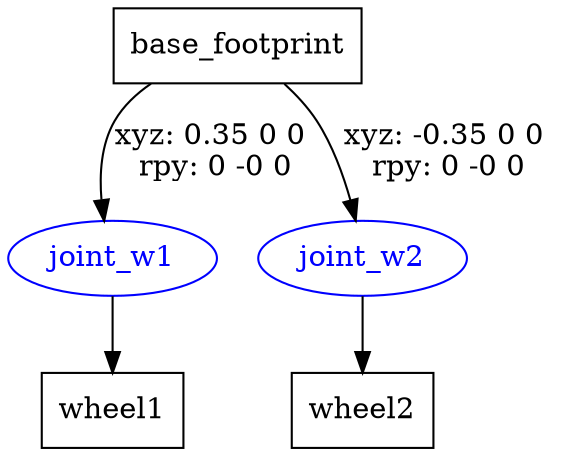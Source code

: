 digraph G {
node [shape=box];
"base_footprint" [label="base_footprint"];
"wheel1" [label="wheel1"];
"wheel2" [label="wheel2"];
node [shape=ellipse, color=blue, fontcolor=blue];
"base_footprint" -> "joint_w1" [label="xyz: 0.35 0 0 \nrpy: 0 -0 0"]
"joint_w1" -> "wheel1"
"base_footprint" -> "joint_w2" [label="xyz: -0.35 0 0 \nrpy: 0 -0 0"]
"joint_w2" -> "wheel2"
}
